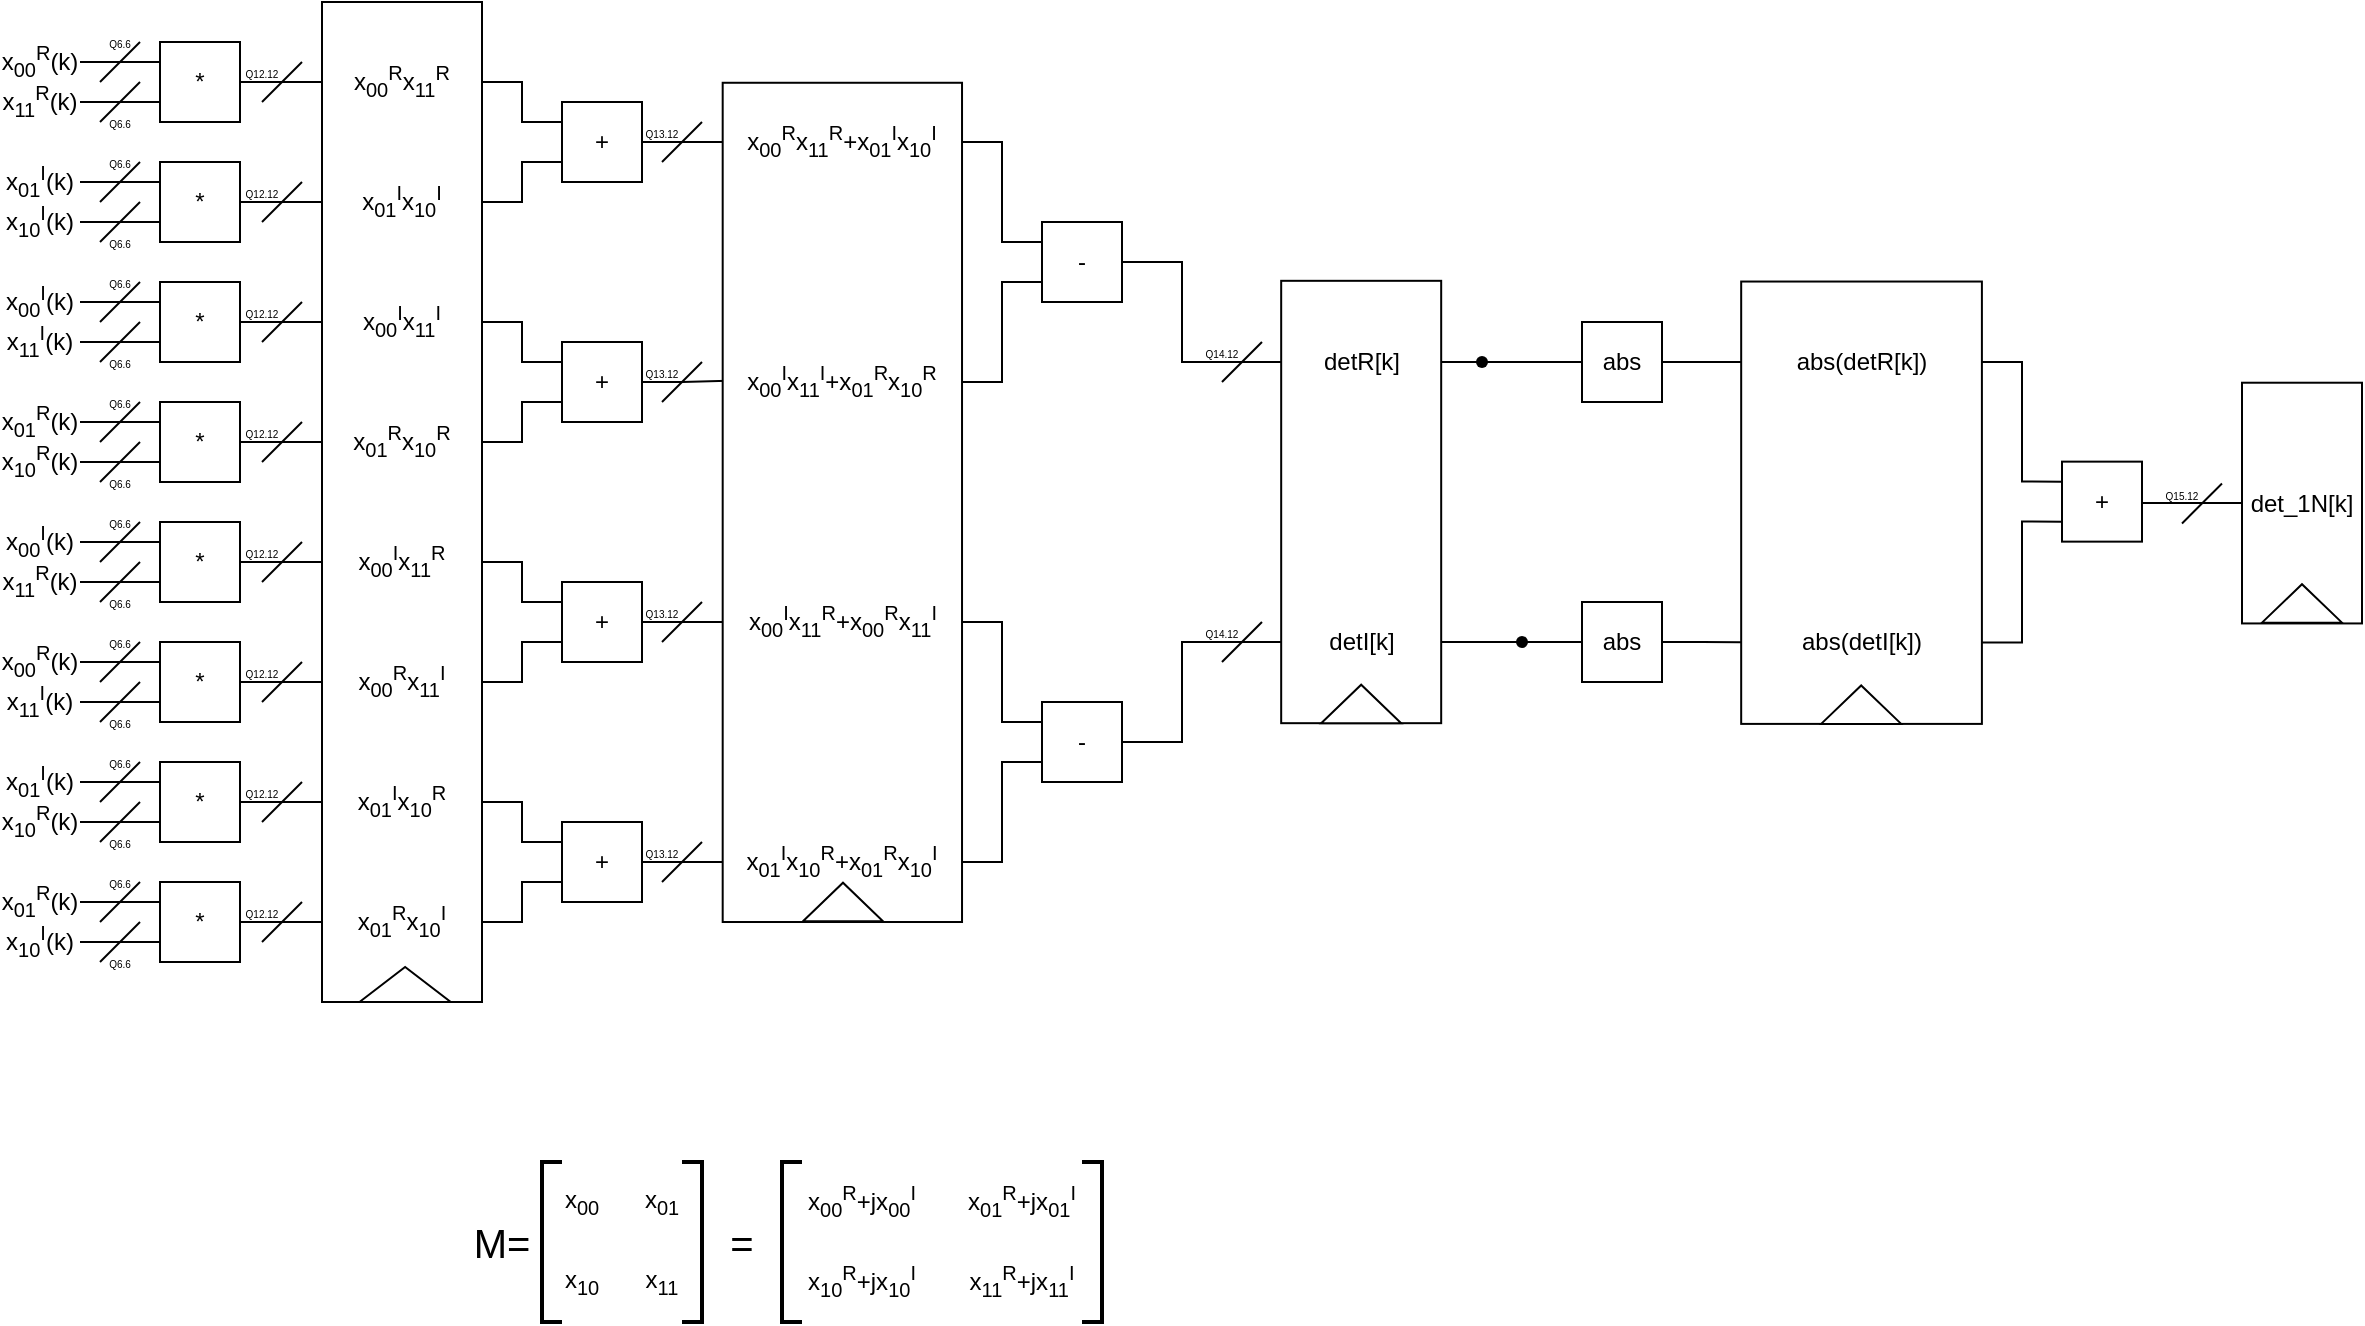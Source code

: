 <mxfile version="24.7.17">
  <diagram name="Page-1" id="VPvtaMNpJZhvRJrZJaOK">
    <mxGraphModel dx="833" dy="469" grid="1" gridSize="10" guides="1" tooltips="1" connect="1" arrows="1" fold="1" page="1" pageScale="1" pageWidth="850" pageHeight="1100" math="0" shadow="0">
      <root>
        <mxCell id="0" />
        <mxCell id="1" parent="0" />
        <mxCell id="rDomsemBt22BLF_l0Lk8-1" value="" style="rounded=0;whiteSpace=wrap;html=1;rotation=90;" vertex="1" parent="1">
          <mxGeometry x="110" y="270" width="500" height="80" as="geometry" />
        </mxCell>
        <mxCell id="rDomsemBt22BLF_l0Lk8-19" style="edgeStyle=orthogonalEdgeStyle;rounded=0;orthogonalLoop=1;jettySize=auto;html=1;endArrow=none;endFill=0;" edge="1" parent="1" source="rDomsemBt22BLF_l0Lk8-2">
          <mxGeometry relative="1" as="geometry">
            <mxPoint x="320" y="100" as="targetPoint" />
          </mxGeometry>
        </mxCell>
        <mxCell id="rDomsemBt22BLF_l0Lk8-2" value="*" style="rounded=0;whiteSpace=wrap;html=1;" vertex="1" parent="1">
          <mxGeometry x="239" y="80" width="40" height="40" as="geometry" />
        </mxCell>
        <mxCell id="rDomsemBt22BLF_l0Lk8-17" style="edgeStyle=orthogonalEdgeStyle;rounded=0;orthogonalLoop=1;jettySize=auto;html=1;endArrow=none;endFill=0;" edge="1" parent="1" source="rDomsemBt22BLF_l0Lk8-3">
          <mxGeometry relative="1" as="geometry">
            <mxPoint x="320" y="160" as="targetPoint" />
          </mxGeometry>
        </mxCell>
        <mxCell id="rDomsemBt22BLF_l0Lk8-3" value="*" style="rounded=0;whiteSpace=wrap;html=1;" vertex="1" parent="1">
          <mxGeometry x="239" y="140" width="40" height="40" as="geometry" />
        </mxCell>
        <mxCell id="rDomsemBt22BLF_l0Lk8-4" value="*" style="rounded=0;whiteSpace=wrap;html=1;" vertex="1" parent="1">
          <mxGeometry x="239" y="200" width="40" height="40" as="geometry" />
        </mxCell>
        <mxCell id="rDomsemBt22BLF_l0Lk8-15" style="edgeStyle=orthogonalEdgeStyle;rounded=0;orthogonalLoop=1;jettySize=auto;html=1;endArrow=none;endFill=0;" edge="1" parent="1" source="rDomsemBt22BLF_l0Lk8-5">
          <mxGeometry relative="1" as="geometry">
            <mxPoint x="320" y="280" as="targetPoint" />
          </mxGeometry>
        </mxCell>
        <mxCell id="rDomsemBt22BLF_l0Lk8-5" value="*" style="rounded=0;whiteSpace=wrap;html=1;" vertex="1" parent="1">
          <mxGeometry x="239" y="260" width="40" height="40" as="geometry" />
        </mxCell>
        <mxCell id="rDomsemBt22BLF_l0Lk8-14" style="edgeStyle=orthogonalEdgeStyle;rounded=0;orthogonalLoop=1;jettySize=auto;html=1;endArrow=none;endFill=0;" edge="1" parent="1" source="rDomsemBt22BLF_l0Lk8-6">
          <mxGeometry relative="1" as="geometry">
            <mxPoint x="320" y="340" as="targetPoint" />
          </mxGeometry>
        </mxCell>
        <mxCell id="rDomsemBt22BLF_l0Lk8-6" value="*" style="rounded=0;whiteSpace=wrap;html=1;" vertex="1" parent="1">
          <mxGeometry x="239" y="320" width="40" height="40" as="geometry" />
        </mxCell>
        <mxCell id="rDomsemBt22BLF_l0Lk8-13" style="edgeStyle=orthogonalEdgeStyle;rounded=0;orthogonalLoop=1;jettySize=auto;html=1;endArrow=none;endFill=0;" edge="1" parent="1" source="rDomsemBt22BLF_l0Lk8-7">
          <mxGeometry relative="1" as="geometry">
            <mxPoint x="320" y="400" as="targetPoint" />
          </mxGeometry>
        </mxCell>
        <mxCell id="rDomsemBt22BLF_l0Lk8-7" value="*" style="rounded=0;whiteSpace=wrap;html=1;" vertex="1" parent="1">
          <mxGeometry x="239" y="380" width="40" height="40" as="geometry" />
        </mxCell>
        <mxCell id="rDomsemBt22BLF_l0Lk8-12" style="edgeStyle=orthogonalEdgeStyle;rounded=0;orthogonalLoop=1;jettySize=auto;html=1;endArrow=none;endFill=0;" edge="1" parent="1" source="rDomsemBt22BLF_l0Lk8-8">
          <mxGeometry relative="1" as="geometry">
            <mxPoint x="320" y="460" as="targetPoint" />
          </mxGeometry>
        </mxCell>
        <mxCell id="rDomsemBt22BLF_l0Lk8-8" value="*" style="rounded=0;whiteSpace=wrap;html=1;" vertex="1" parent="1">
          <mxGeometry x="239" y="440" width="40" height="40" as="geometry" />
        </mxCell>
        <mxCell id="rDomsemBt22BLF_l0Lk8-11" style="edgeStyle=orthogonalEdgeStyle;rounded=0;orthogonalLoop=1;jettySize=auto;html=1;endArrow=none;endFill=0;" edge="1" parent="1" source="rDomsemBt22BLF_l0Lk8-9">
          <mxGeometry relative="1" as="geometry">
            <mxPoint x="320" y="520" as="targetPoint" />
          </mxGeometry>
        </mxCell>
        <mxCell id="rDomsemBt22BLF_l0Lk8-9" value="*" style="rounded=0;whiteSpace=wrap;html=1;" vertex="1" parent="1">
          <mxGeometry x="239" y="500" width="40" height="40" as="geometry" />
        </mxCell>
        <mxCell id="rDomsemBt22BLF_l0Lk8-10" value="" style="triangle;whiteSpace=wrap;html=1;rotation=-90;" vertex="1" parent="1">
          <mxGeometry x="352.81" y="528.45" width="17.5" height="45.62" as="geometry" />
        </mxCell>
        <mxCell id="rDomsemBt22BLF_l0Lk8-16" style="edgeStyle=orthogonalEdgeStyle;rounded=0;orthogonalLoop=1;jettySize=auto;html=1;endArrow=none;endFill=0;" edge="1" parent="1" source="rDomsemBt22BLF_l0Lk8-4">
          <mxGeometry relative="1" as="geometry">
            <mxPoint x="320" y="220" as="targetPoint" />
          </mxGeometry>
        </mxCell>
        <mxCell id="rDomsemBt22BLF_l0Lk8-41" style="edgeStyle=orthogonalEdgeStyle;rounded=0;orthogonalLoop=1;jettySize=auto;html=1;entryX=0;entryY=0.25;entryDx=0;entryDy=0;endArrow=none;endFill=0;" edge="1" parent="1" source="rDomsemBt22BLF_l0Lk8-37" target="rDomsemBt22BLF_l0Lk8-2">
          <mxGeometry relative="1" as="geometry" />
        </mxCell>
        <mxCell id="rDomsemBt22BLF_l0Lk8-37" value="x&lt;sub&gt;00&lt;/sub&gt;&lt;sup&gt;R&lt;/sup&gt;(k)" style="text;html=1;align=center;verticalAlign=middle;whiteSpace=wrap;rounded=0;" vertex="1" parent="1">
          <mxGeometry x="159" y="80" width="40" height="20" as="geometry" />
        </mxCell>
        <mxCell id="rDomsemBt22BLF_l0Lk8-43" style="edgeStyle=orthogonalEdgeStyle;rounded=0;orthogonalLoop=1;jettySize=auto;html=1;entryX=0;entryY=0.25;entryDx=0;entryDy=0;endArrow=none;endFill=0;" edge="1" parent="1" source="rDomsemBt22BLF_l0Lk8-38" target="rDomsemBt22BLF_l0Lk8-3">
          <mxGeometry relative="1" as="geometry" />
        </mxCell>
        <mxCell id="rDomsemBt22BLF_l0Lk8-38" value="x&lt;sub&gt;01&lt;/sub&gt;&lt;sup&gt;I&lt;/sup&gt;(k)" style="text;html=1;align=center;verticalAlign=middle;whiteSpace=wrap;rounded=0;" vertex="1" parent="1">
          <mxGeometry x="159" y="140" width="40" height="20" as="geometry" />
        </mxCell>
        <mxCell id="rDomsemBt22BLF_l0Lk8-42" style="edgeStyle=orthogonalEdgeStyle;rounded=0;orthogonalLoop=1;jettySize=auto;html=1;entryX=0;entryY=0.75;entryDx=0;entryDy=0;endArrow=none;endFill=0;" edge="1" parent="1" source="rDomsemBt22BLF_l0Lk8-39" target="rDomsemBt22BLF_l0Lk8-2">
          <mxGeometry relative="1" as="geometry" />
        </mxCell>
        <mxCell id="rDomsemBt22BLF_l0Lk8-39" value="x&lt;sub&gt;11&lt;/sub&gt;&lt;sup&gt;R&lt;/sup&gt;(k)" style="text;html=1;align=center;verticalAlign=middle;whiteSpace=wrap;rounded=0;" vertex="1" parent="1">
          <mxGeometry x="159" y="100" width="40" height="20" as="geometry" />
        </mxCell>
        <mxCell id="rDomsemBt22BLF_l0Lk8-44" style="edgeStyle=orthogonalEdgeStyle;rounded=0;orthogonalLoop=1;jettySize=auto;html=1;entryX=0;entryY=0.75;entryDx=0;entryDy=0;endArrow=none;endFill=0;" edge="1" parent="1" source="rDomsemBt22BLF_l0Lk8-40" target="rDomsemBt22BLF_l0Lk8-3">
          <mxGeometry relative="1" as="geometry" />
        </mxCell>
        <mxCell id="rDomsemBt22BLF_l0Lk8-40" value="x&lt;sub&gt;10&lt;/sub&gt;&lt;sup&gt;I&lt;/sup&gt;(k)" style="text;html=1;align=center;verticalAlign=middle;whiteSpace=wrap;rounded=0;" vertex="1" parent="1">
          <mxGeometry x="159" y="160" width="40" height="20" as="geometry" />
        </mxCell>
        <mxCell id="rDomsemBt22BLF_l0Lk8-57" style="edgeStyle=orthogonalEdgeStyle;rounded=0;orthogonalLoop=1;jettySize=auto;html=1;entryX=0;entryY=0.25;entryDx=0;entryDy=0;endArrow=none;endFill=0;" edge="1" parent="1" source="rDomsemBt22BLF_l0Lk8-45" target="rDomsemBt22BLF_l0Lk8-4">
          <mxGeometry relative="1" as="geometry" />
        </mxCell>
        <mxCell id="rDomsemBt22BLF_l0Lk8-45" value="x&lt;sub&gt;00&lt;/sub&gt;&lt;sup&gt;I&lt;/sup&gt;(k)" style="text;html=1;align=center;verticalAlign=middle;whiteSpace=wrap;rounded=0;" vertex="1" parent="1">
          <mxGeometry x="159" y="200" width="40" height="20" as="geometry" />
        </mxCell>
        <mxCell id="rDomsemBt22BLF_l0Lk8-58" style="edgeStyle=orthogonalEdgeStyle;rounded=0;orthogonalLoop=1;jettySize=auto;html=1;entryX=0;entryY=0.75;entryDx=0;entryDy=0;endArrow=none;endFill=0;" edge="1" parent="1" source="rDomsemBt22BLF_l0Lk8-46" target="rDomsemBt22BLF_l0Lk8-4">
          <mxGeometry relative="1" as="geometry" />
        </mxCell>
        <mxCell id="rDomsemBt22BLF_l0Lk8-46" value="x&lt;sub&gt;11&lt;/sub&gt;&lt;sup&gt;I&lt;/sup&gt;(k)" style="text;html=1;align=center;verticalAlign=middle;whiteSpace=wrap;rounded=0;" vertex="1" parent="1">
          <mxGeometry x="159" y="220" width="40" height="20" as="geometry" />
        </mxCell>
        <mxCell id="rDomsemBt22BLF_l0Lk8-59" style="edgeStyle=orthogonalEdgeStyle;rounded=0;orthogonalLoop=1;jettySize=auto;html=1;entryX=0;entryY=0.25;entryDx=0;entryDy=0;endArrow=none;endFill=0;" edge="1" parent="1" source="rDomsemBt22BLF_l0Lk8-47" target="rDomsemBt22BLF_l0Lk8-5">
          <mxGeometry relative="1" as="geometry" />
        </mxCell>
        <mxCell id="rDomsemBt22BLF_l0Lk8-47" value="x&lt;sub&gt;01&lt;/sub&gt;&lt;sup&gt;R&lt;/sup&gt;(k)" style="text;html=1;align=center;verticalAlign=middle;whiteSpace=wrap;rounded=0;" vertex="1" parent="1">
          <mxGeometry x="159" y="260" width="40" height="20" as="geometry" />
        </mxCell>
        <mxCell id="rDomsemBt22BLF_l0Lk8-60" style="edgeStyle=orthogonalEdgeStyle;rounded=0;orthogonalLoop=1;jettySize=auto;html=1;entryX=0;entryY=0.75;entryDx=0;entryDy=0;endArrow=none;endFill=0;" edge="1" parent="1" source="rDomsemBt22BLF_l0Lk8-48" target="rDomsemBt22BLF_l0Lk8-5">
          <mxGeometry relative="1" as="geometry" />
        </mxCell>
        <mxCell id="rDomsemBt22BLF_l0Lk8-48" value="x&lt;sub&gt;10&lt;/sub&gt;&lt;sup&gt;R&lt;/sup&gt;(k)" style="text;html=1;align=center;verticalAlign=middle;whiteSpace=wrap;rounded=0;" vertex="1" parent="1">
          <mxGeometry x="159" y="280" width="40" height="20" as="geometry" />
        </mxCell>
        <mxCell id="rDomsemBt22BLF_l0Lk8-61" style="edgeStyle=orthogonalEdgeStyle;rounded=0;orthogonalLoop=1;jettySize=auto;html=1;entryX=0;entryY=0.25;entryDx=0;entryDy=0;endArrow=none;endFill=0;" edge="1" parent="1" source="rDomsemBt22BLF_l0Lk8-49" target="rDomsemBt22BLF_l0Lk8-6">
          <mxGeometry relative="1" as="geometry" />
        </mxCell>
        <mxCell id="rDomsemBt22BLF_l0Lk8-49" value="x&lt;sub&gt;00&lt;/sub&gt;&lt;sup&gt;I&lt;/sup&gt;(k)" style="text;html=1;align=center;verticalAlign=middle;whiteSpace=wrap;rounded=0;" vertex="1" parent="1">
          <mxGeometry x="159" y="320" width="40" height="20" as="geometry" />
        </mxCell>
        <mxCell id="rDomsemBt22BLF_l0Lk8-63" style="edgeStyle=orthogonalEdgeStyle;rounded=0;orthogonalLoop=1;jettySize=auto;html=1;entryX=0;entryY=0.25;entryDx=0;entryDy=0;endArrow=none;endFill=0;" edge="1" parent="1" source="rDomsemBt22BLF_l0Lk8-50" target="rDomsemBt22BLF_l0Lk8-7">
          <mxGeometry relative="1" as="geometry" />
        </mxCell>
        <mxCell id="rDomsemBt22BLF_l0Lk8-50" value="x&lt;sub&gt;00&lt;/sub&gt;&lt;sup&gt;R&lt;/sup&gt;(k)" style="text;html=1;align=center;verticalAlign=middle;whiteSpace=wrap;rounded=0;" vertex="1" parent="1">
          <mxGeometry x="159" y="380" width="40" height="20" as="geometry" />
        </mxCell>
        <mxCell id="rDomsemBt22BLF_l0Lk8-62" style="edgeStyle=orthogonalEdgeStyle;rounded=0;orthogonalLoop=1;jettySize=auto;html=1;entryX=0;entryY=0.75;entryDx=0;entryDy=0;endArrow=none;endFill=0;" edge="1" parent="1" source="rDomsemBt22BLF_l0Lk8-51" target="rDomsemBt22BLF_l0Lk8-6">
          <mxGeometry relative="1" as="geometry" />
        </mxCell>
        <mxCell id="rDomsemBt22BLF_l0Lk8-51" value="x&lt;sub&gt;11&lt;/sub&gt;&lt;sup&gt;R&lt;/sup&gt;(k)" style="text;html=1;align=center;verticalAlign=middle;whiteSpace=wrap;rounded=0;" vertex="1" parent="1">
          <mxGeometry x="159" y="340" width="40" height="20" as="geometry" />
        </mxCell>
        <mxCell id="rDomsemBt22BLF_l0Lk8-64" style="edgeStyle=orthogonalEdgeStyle;rounded=0;orthogonalLoop=1;jettySize=auto;html=1;entryX=0;entryY=0.75;entryDx=0;entryDy=0;endArrow=none;endFill=0;" edge="1" parent="1" source="rDomsemBt22BLF_l0Lk8-52" target="rDomsemBt22BLF_l0Lk8-7">
          <mxGeometry relative="1" as="geometry" />
        </mxCell>
        <mxCell id="rDomsemBt22BLF_l0Lk8-52" value="x&lt;sub&gt;11&lt;/sub&gt;&lt;sup&gt;I&lt;/sup&gt;(k)" style="text;html=1;align=center;verticalAlign=middle;whiteSpace=wrap;rounded=0;" vertex="1" parent="1">
          <mxGeometry x="159" y="400" width="40" height="20" as="geometry" />
        </mxCell>
        <mxCell id="rDomsemBt22BLF_l0Lk8-66" style="edgeStyle=orthogonalEdgeStyle;rounded=0;orthogonalLoop=1;jettySize=auto;html=1;entryX=0;entryY=0.25;entryDx=0;entryDy=0;endArrow=none;endFill=0;" edge="1" parent="1" source="rDomsemBt22BLF_l0Lk8-53" target="rDomsemBt22BLF_l0Lk8-8">
          <mxGeometry relative="1" as="geometry" />
        </mxCell>
        <mxCell id="rDomsemBt22BLF_l0Lk8-53" value="x&lt;sub&gt;01&lt;/sub&gt;&lt;sup&gt;I&lt;/sup&gt;(k)" style="text;html=1;align=center;verticalAlign=middle;whiteSpace=wrap;rounded=0;" vertex="1" parent="1">
          <mxGeometry x="159" y="440" width="40" height="20" as="geometry" />
        </mxCell>
        <mxCell id="rDomsemBt22BLF_l0Lk8-67" style="edgeStyle=orthogonalEdgeStyle;rounded=0;orthogonalLoop=1;jettySize=auto;html=1;entryX=0;entryY=0.75;entryDx=0;entryDy=0;endArrow=none;endFill=0;" edge="1" parent="1" source="rDomsemBt22BLF_l0Lk8-54" target="rDomsemBt22BLF_l0Lk8-8">
          <mxGeometry relative="1" as="geometry" />
        </mxCell>
        <mxCell id="rDomsemBt22BLF_l0Lk8-54" value="x&lt;sub&gt;10&lt;/sub&gt;&lt;sup&gt;R&lt;/sup&gt;(k)" style="text;html=1;align=center;verticalAlign=middle;whiteSpace=wrap;rounded=0;" vertex="1" parent="1">
          <mxGeometry x="159" y="460" width="40" height="20" as="geometry" />
        </mxCell>
        <mxCell id="rDomsemBt22BLF_l0Lk8-68" style="edgeStyle=orthogonalEdgeStyle;rounded=0;orthogonalLoop=1;jettySize=auto;html=1;entryX=0;entryY=0.25;entryDx=0;entryDy=0;endArrow=none;endFill=0;" edge="1" parent="1" source="rDomsemBt22BLF_l0Lk8-55" target="rDomsemBt22BLF_l0Lk8-9">
          <mxGeometry relative="1" as="geometry" />
        </mxCell>
        <mxCell id="rDomsemBt22BLF_l0Lk8-55" value="x&lt;sub&gt;01&lt;/sub&gt;&lt;sup&gt;R&lt;/sup&gt;(k)" style="text;html=1;align=center;verticalAlign=middle;whiteSpace=wrap;rounded=0;" vertex="1" parent="1">
          <mxGeometry x="159" y="500" width="40" height="20" as="geometry" />
        </mxCell>
        <mxCell id="rDomsemBt22BLF_l0Lk8-69" style="edgeStyle=orthogonalEdgeStyle;rounded=0;orthogonalLoop=1;jettySize=auto;html=1;entryX=0;entryY=0.75;entryDx=0;entryDy=0;endArrow=none;endFill=0;" edge="1" parent="1" source="rDomsemBt22BLF_l0Lk8-56" target="rDomsemBt22BLF_l0Lk8-9">
          <mxGeometry relative="1" as="geometry" />
        </mxCell>
        <mxCell id="rDomsemBt22BLF_l0Lk8-56" value="x&lt;sub&gt;10&lt;/sub&gt;&lt;sup&gt;I&lt;/sup&gt;(k)" style="text;html=1;align=center;verticalAlign=middle;whiteSpace=wrap;rounded=0;" vertex="1" parent="1">
          <mxGeometry x="159" y="520" width="40" height="20" as="geometry" />
        </mxCell>
        <mxCell id="rDomsemBt22BLF_l0Lk8-73" value="" style="endArrow=none;html=1;rounded=0;" edge="1" parent="1">
          <mxGeometry width="50" height="50" relative="1" as="geometry">
            <mxPoint x="209" y="100" as="sourcePoint" />
            <mxPoint x="229" y="80" as="targetPoint" />
          </mxGeometry>
        </mxCell>
        <mxCell id="rDomsemBt22BLF_l0Lk8-74" value="" style="endArrow=none;html=1;rounded=0;" edge="1" parent="1">
          <mxGeometry width="50" height="50" relative="1" as="geometry">
            <mxPoint x="209" y="120" as="sourcePoint" />
            <mxPoint x="229" y="100" as="targetPoint" />
          </mxGeometry>
        </mxCell>
        <mxCell id="rDomsemBt22BLF_l0Lk8-77" value="Q6.6" style="text;html=1;align=center;verticalAlign=middle;whiteSpace=wrap;rounded=0;fontSize=5;" vertex="1" parent="1">
          <mxGeometry x="209" y="70" width="20" height="20" as="geometry" />
        </mxCell>
        <mxCell id="rDomsemBt22BLF_l0Lk8-78" value="Q6.6" style="text;html=1;align=center;verticalAlign=middle;whiteSpace=wrap;rounded=0;fontSize=5;" vertex="1" parent="1">
          <mxGeometry x="209" y="110" width="20" height="20" as="geometry" />
        </mxCell>
        <mxCell id="rDomsemBt22BLF_l0Lk8-79" value="" style="endArrow=none;html=1;rounded=0;" edge="1" parent="1">
          <mxGeometry width="50" height="50" relative="1" as="geometry">
            <mxPoint x="209" y="160" as="sourcePoint" />
            <mxPoint x="229" y="140" as="targetPoint" />
          </mxGeometry>
        </mxCell>
        <mxCell id="rDomsemBt22BLF_l0Lk8-80" value="" style="endArrow=none;html=1;rounded=0;" edge="1" parent="1">
          <mxGeometry width="50" height="50" relative="1" as="geometry">
            <mxPoint x="209" y="180" as="sourcePoint" />
            <mxPoint x="229" y="160" as="targetPoint" />
          </mxGeometry>
        </mxCell>
        <mxCell id="rDomsemBt22BLF_l0Lk8-81" value="Q6.6" style="text;html=1;align=center;verticalAlign=middle;whiteSpace=wrap;rounded=0;fontSize=5;" vertex="1" parent="1">
          <mxGeometry x="209" y="130" width="20" height="20" as="geometry" />
        </mxCell>
        <mxCell id="rDomsemBt22BLF_l0Lk8-82" value="Q6.6" style="text;html=1;align=center;verticalAlign=middle;whiteSpace=wrap;rounded=0;fontSize=5;" vertex="1" parent="1">
          <mxGeometry x="209" y="170" width="20" height="20" as="geometry" />
        </mxCell>
        <mxCell id="rDomsemBt22BLF_l0Lk8-83" value="" style="endArrow=none;html=1;rounded=0;" edge="1" parent="1">
          <mxGeometry width="50" height="50" relative="1" as="geometry">
            <mxPoint x="209" y="220" as="sourcePoint" />
            <mxPoint x="229" y="200" as="targetPoint" />
          </mxGeometry>
        </mxCell>
        <mxCell id="rDomsemBt22BLF_l0Lk8-84" value="" style="endArrow=none;html=1;rounded=0;" edge="1" parent="1">
          <mxGeometry width="50" height="50" relative="1" as="geometry">
            <mxPoint x="209" y="240" as="sourcePoint" />
            <mxPoint x="229" y="220" as="targetPoint" />
          </mxGeometry>
        </mxCell>
        <mxCell id="rDomsemBt22BLF_l0Lk8-85" value="Q6.6" style="text;html=1;align=center;verticalAlign=middle;whiteSpace=wrap;rounded=0;fontSize=5;" vertex="1" parent="1">
          <mxGeometry x="209" y="190" width="20" height="20" as="geometry" />
        </mxCell>
        <mxCell id="rDomsemBt22BLF_l0Lk8-86" value="Q6.6" style="text;html=1;align=center;verticalAlign=middle;whiteSpace=wrap;rounded=0;fontSize=5;" vertex="1" parent="1">
          <mxGeometry x="209" y="230" width="20" height="20" as="geometry" />
        </mxCell>
        <mxCell id="rDomsemBt22BLF_l0Lk8-87" value="" style="endArrow=none;html=1;rounded=0;" edge="1" parent="1">
          <mxGeometry width="50" height="50" relative="1" as="geometry">
            <mxPoint x="209" y="280" as="sourcePoint" />
            <mxPoint x="229" y="260" as="targetPoint" />
          </mxGeometry>
        </mxCell>
        <mxCell id="rDomsemBt22BLF_l0Lk8-88" value="" style="endArrow=none;html=1;rounded=0;" edge="1" parent="1">
          <mxGeometry width="50" height="50" relative="1" as="geometry">
            <mxPoint x="209" y="300" as="sourcePoint" />
            <mxPoint x="229" y="280" as="targetPoint" />
          </mxGeometry>
        </mxCell>
        <mxCell id="rDomsemBt22BLF_l0Lk8-89" value="Q6.6" style="text;html=1;align=center;verticalAlign=middle;whiteSpace=wrap;rounded=0;fontSize=5;" vertex="1" parent="1">
          <mxGeometry x="209" y="250" width="20" height="20" as="geometry" />
        </mxCell>
        <mxCell id="rDomsemBt22BLF_l0Lk8-90" value="Q6.6" style="text;html=1;align=center;verticalAlign=middle;whiteSpace=wrap;rounded=0;fontSize=5;" vertex="1" parent="1">
          <mxGeometry x="209" y="290" width="20" height="20" as="geometry" />
        </mxCell>
        <mxCell id="rDomsemBt22BLF_l0Lk8-91" value="" style="endArrow=none;html=1;rounded=0;" edge="1" parent="1">
          <mxGeometry width="50" height="50" relative="1" as="geometry">
            <mxPoint x="209" y="340" as="sourcePoint" />
            <mxPoint x="229" y="320" as="targetPoint" />
          </mxGeometry>
        </mxCell>
        <mxCell id="rDomsemBt22BLF_l0Lk8-92" value="" style="endArrow=none;html=1;rounded=0;" edge="1" parent="1">
          <mxGeometry width="50" height="50" relative="1" as="geometry">
            <mxPoint x="209" y="360" as="sourcePoint" />
            <mxPoint x="229" y="340" as="targetPoint" />
          </mxGeometry>
        </mxCell>
        <mxCell id="rDomsemBt22BLF_l0Lk8-93" value="Q6.6" style="text;html=1;align=center;verticalAlign=middle;whiteSpace=wrap;rounded=0;fontSize=5;" vertex="1" parent="1">
          <mxGeometry x="209" y="310" width="20" height="20" as="geometry" />
        </mxCell>
        <mxCell id="rDomsemBt22BLF_l0Lk8-94" value="Q6.6" style="text;html=1;align=center;verticalAlign=middle;whiteSpace=wrap;rounded=0;fontSize=5;" vertex="1" parent="1">
          <mxGeometry x="209" y="350" width="20" height="20" as="geometry" />
        </mxCell>
        <mxCell id="rDomsemBt22BLF_l0Lk8-95" value="" style="endArrow=none;html=1;rounded=0;" edge="1" parent="1">
          <mxGeometry width="50" height="50" relative="1" as="geometry">
            <mxPoint x="209" y="400" as="sourcePoint" />
            <mxPoint x="229" y="380" as="targetPoint" />
          </mxGeometry>
        </mxCell>
        <mxCell id="rDomsemBt22BLF_l0Lk8-96" value="" style="endArrow=none;html=1;rounded=0;" edge="1" parent="1">
          <mxGeometry width="50" height="50" relative="1" as="geometry">
            <mxPoint x="209" y="420" as="sourcePoint" />
            <mxPoint x="229" y="400" as="targetPoint" />
          </mxGeometry>
        </mxCell>
        <mxCell id="rDomsemBt22BLF_l0Lk8-97" value="Q6.6" style="text;html=1;align=center;verticalAlign=middle;whiteSpace=wrap;rounded=0;fontSize=5;" vertex="1" parent="1">
          <mxGeometry x="209" y="370" width="20" height="20" as="geometry" />
        </mxCell>
        <mxCell id="rDomsemBt22BLF_l0Lk8-98" value="Q6.6" style="text;html=1;align=center;verticalAlign=middle;whiteSpace=wrap;rounded=0;fontSize=5;" vertex="1" parent="1">
          <mxGeometry x="209" y="410" width="20" height="20" as="geometry" />
        </mxCell>
        <mxCell id="rDomsemBt22BLF_l0Lk8-99" value="" style="endArrow=none;html=1;rounded=0;" edge="1" parent="1">
          <mxGeometry width="50" height="50" relative="1" as="geometry">
            <mxPoint x="209" y="460" as="sourcePoint" />
            <mxPoint x="229" y="440" as="targetPoint" />
          </mxGeometry>
        </mxCell>
        <mxCell id="rDomsemBt22BLF_l0Lk8-100" value="" style="endArrow=none;html=1;rounded=0;" edge="1" parent="1">
          <mxGeometry width="50" height="50" relative="1" as="geometry">
            <mxPoint x="209" y="480" as="sourcePoint" />
            <mxPoint x="229" y="460" as="targetPoint" />
          </mxGeometry>
        </mxCell>
        <mxCell id="rDomsemBt22BLF_l0Lk8-101" value="Q6.6" style="text;html=1;align=center;verticalAlign=middle;whiteSpace=wrap;rounded=0;fontSize=5;" vertex="1" parent="1">
          <mxGeometry x="209" y="430" width="20" height="20" as="geometry" />
        </mxCell>
        <mxCell id="rDomsemBt22BLF_l0Lk8-102" value="Q6.6" style="text;html=1;align=center;verticalAlign=middle;whiteSpace=wrap;rounded=0;fontSize=5;" vertex="1" parent="1">
          <mxGeometry x="209" y="470" width="20" height="20" as="geometry" />
        </mxCell>
        <mxCell id="rDomsemBt22BLF_l0Lk8-103" value="" style="endArrow=none;html=1;rounded=0;" edge="1" parent="1">
          <mxGeometry width="50" height="50" relative="1" as="geometry">
            <mxPoint x="209" y="520" as="sourcePoint" />
            <mxPoint x="229" y="500" as="targetPoint" />
          </mxGeometry>
        </mxCell>
        <mxCell id="rDomsemBt22BLF_l0Lk8-104" value="" style="endArrow=none;html=1;rounded=0;" edge="1" parent="1">
          <mxGeometry width="50" height="50" relative="1" as="geometry">
            <mxPoint x="209" y="540" as="sourcePoint" />
            <mxPoint x="229" y="520" as="targetPoint" />
          </mxGeometry>
        </mxCell>
        <mxCell id="rDomsemBt22BLF_l0Lk8-105" value="Q6.6" style="text;html=1;align=center;verticalAlign=middle;whiteSpace=wrap;rounded=0;fontSize=5;" vertex="1" parent="1">
          <mxGeometry x="209" y="490" width="20" height="20" as="geometry" />
        </mxCell>
        <mxCell id="rDomsemBt22BLF_l0Lk8-106" value="Q6.6" style="text;html=1;align=center;verticalAlign=middle;whiteSpace=wrap;rounded=0;fontSize=5;" vertex="1" parent="1">
          <mxGeometry x="209" y="530" width="20" height="20" as="geometry" />
        </mxCell>
        <mxCell id="rDomsemBt22BLF_l0Lk8-107" value="" style="endArrow=none;html=1;rounded=0;" edge="1" parent="1">
          <mxGeometry width="50" height="50" relative="1" as="geometry">
            <mxPoint x="290" y="110" as="sourcePoint" />
            <mxPoint x="310" y="90" as="targetPoint" />
          </mxGeometry>
        </mxCell>
        <mxCell id="rDomsemBt22BLF_l0Lk8-108" value="Q12.12" style="text;html=1;align=center;verticalAlign=middle;whiteSpace=wrap;rounded=0;fontSize=5;" vertex="1" parent="1">
          <mxGeometry x="280" y="90" width="20" height="10" as="geometry" />
        </mxCell>
        <mxCell id="rDomsemBt22BLF_l0Lk8-110" value="" style="endArrow=none;html=1;rounded=0;" edge="1" parent="1">
          <mxGeometry width="50" height="50" relative="1" as="geometry">
            <mxPoint x="290" y="170" as="sourcePoint" />
            <mxPoint x="310" y="150" as="targetPoint" />
          </mxGeometry>
        </mxCell>
        <mxCell id="rDomsemBt22BLF_l0Lk8-111" value="Q12.12" style="text;html=1;align=center;verticalAlign=middle;whiteSpace=wrap;rounded=0;fontSize=5;" vertex="1" parent="1">
          <mxGeometry x="280" y="150" width="20" height="10" as="geometry" />
        </mxCell>
        <mxCell id="rDomsemBt22BLF_l0Lk8-112" value="" style="endArrow=none;html=1;rounded=0;" edge="1" parent="1">
          <mxGeometry width="50" height="50" relative="1" as="geometry">
            <mxPoint x="290" y="230" as="sourcePoint" />
            <mxPoint x="310" y="210" as="targetPoint" />
          </mxGeometry>
        </mxCell>
        <mxCell id="rDomsemBt22BLF_l0Lk8-113" value="Q12.12" style="text;html=1;align=center;verticalAlign=middle;whiteSpace=wrap;rounded=0;fontSize=5;" vertex="1" parent="1">
          <mxGeometry x="280" y="210" width="20" height="10" as="geometry" />
        </mxCell>
        <mxCell id="rDomsemBt22BLF_l0Lk8-114" value="" style="endArrow=none;html=1;rounded=0;" edge="1" parent="1">
          <mxGeometry width="50" height="50" relative="1" as="geometry">
            <mxPoint x="290" y="290" as="sourcePoint" />
            <mxPoint x="310" y="270" as="targetPoint" />
          </mxGeometry>
        </mxCell>
        <mxCell id="rDomsemBt22BLF_l0Lk8-115" value="Q12.12" style="text;html=1;align=center;verticalAlign=middle;whiteSpace=wrap;rounded=0;fontSize=5;" vertex="1" parent="1">
          <mxGeometry x="280" y="270" width="20" height="10" as="geometry" />
        </mxCell>
        <mxCell id="rDomsemBt22BLF_l0Lk8-116" value="" style="endArrow=none;html=1;rounded=0;" edge="1" parent="1">
          <mxGeometry width="50" height="50" relative="1" as="geometry">
            <mxPoint x="290" y="350" as="sourcePoint" />
            <mxPoint x="310" y="330" as="targetPoint" />
          </mxGeometry>
        </mxCell>
        <mxCell id="rDomsemBt22BLF_l0Lk8-117" value="Q12.12" style="text;html=1;align=center;verticalAlign=middle;whiteSpace=wrap;rounded=0;fontSize=5;" vertex="1" parent="1">
          <mxGeometry x="280" y="330" width="20" height="10" as="geometry" />
        </mxCell>
        <mxCell id="rDomsemBt22BLF_l0Lk8-118" value="" style="endArrow=none;html=1;rounded=0;" edge="1" parent="1">
          <mxGeometry width="50" height="50" relative="1" as="geometry">
            <mxPoint x="290" y="410" as="sourcePoint" />
            <mxPoint x="310" y="390" as="targetPoint" />
          </mxGeometry>
        </mxCell>
        <mxCell id="rDomsemBt22BLF_l0Lk8-119" value="Q12.12" style="text;html=1;align=center;verticalAlign=middle;whiteSpace=wrap;rounded=0;fontSize=5;" vertex="1" parent="1">
          <mxGeometry x="280" y="390" width="20" height="10" as="geometry" />
        </mxCell>
        <mxCell id="rDomsemBt22BLF_l0Lk8-120" value="" style="endArrow=none;html=1;rounded=0;" edge="1" parent="1">
          <mxGeometry width="50" height="50" relative="1" as="geometry">
            <mxPoint x="290" y="470" as="sourcePoint" />
            <mxPoint x="310" y="450" as="targetPoint" />
          </mxGeometry>
        </mxCell>
        <mxCell id="rDomsemBt22BLF_l0Lk8-121" value="Q12.12" style="text;html=1;align=center;verticalAlign=middle;whiteSpace=wrap;rounded=0;fontSize=5;" vertex="1" parent="1">
          <mxGeometry x="280" y="450" width="20" height="10" as="geometry" />
        </mxCell>
        <mxCell id="rDomsemBt22BLF_l0Lk8-122" value="" style="endArrow=none;html=1;rounded=0;" edge="1" parent="1">
          <mxGeometry width="50" height="50" relative="1" as="geometry">
            <mxPoint x="290" y="530" as="sourcePoint" />
            <mxPoint x="310" y="510" as="targetPoint" />
          </mxGeometry>
        </mxCell>
        <mxCell id="rDomsemBt22BLF_l0Lk8-123" value="Q12.12" style="text;html=1;align=center;verticalAlign=middle;whiteSpace=wrap;rounded=0;fontSize=5;" vertex="1" parent="1">
          <mxGeometry x="280" y="510" width="20" height="10" as="geometry" />
        </mxCell>
        <mxCell id="rDomsemBt22BLF_l0Lk8-146" style="edgeStyle=orthogonalEdgeStyle;rounded=0;orthogonalLoop=1;jettySize=auto;html=1;entryX=0;entryY=0.25;entryDx=0;entryDy=0;endArrow=none;endFill=0;" edge="1" parent="1" source="rDomsemBt22BLF_l0Lk8-125" target="rDomsemBt22BLF_l0Lk8-135">
          <mxGeometry relative="1" as="geometry" />
        </mxCell>
        <mxCell id="rDomsemBt22BLF_l0Lk8-125" value="x&lt;sub&gt;00&lt;/sub&gt;&lt;sup&gt;R&lt;/sup&gt;x&lt;sub&gt;11&lt;/sub&gt;&lt;sup&gt;R&lt;/sup&gt;" style="text;html=1;align=center;verticalAlign=middle;whiteSpace=wrap;rounded=0;" vertex="1" parent="1">
          <mxGeometry x="320" y="90" width="80" height="20" as="geometry" />
        </mxCell>
        <mxCell id="rDomsemBt22BLF_l0Lk8-147" style="edgeStyle=orthogonalEdgeStyle;rounded=0;orthogonalLoop=1;jettySize=auto;html=1;entryX=0;entryY=0.75;entryDx=0;entryDy=0;endArrow=none;endFill=0;" edge="1" parent="1" source="rDomsemBt22BLF_l0Lk8-127" target="rDomsemBt22BLF_l0Lk8-135">
          <mxGeometry relative="1" as="geometry" />
        </mxCell>
        <mxCell id="rDomsemBt22BLF_l0Lk8-127" value="x&lt;sub&gt;01&lt;/sub&gt;&lt;sup&gt;I&lt;/sup&gt;x&lt;sub&gt;10&lt;/sub&gt;&lt;sup&gt;I&lt;/sup&gt;" style="text;html=1;align=center;verticalAlign=middle;whiteSpace=wrap;rounded=0;" vertex="1" parent="1">
          <mxGeometry x="320" y="150" width="80" height="20" as="geometry" />
        </mxCell>
        <mxCell id="rDomsemBt22BLF_l0Lk8-148" style="edgeStyle=orthogonalEdgeStyle;rounded=0;orthogonalLoop=1;jettySize=auto;html=1;entryX=0;entryY=0.25;entryDx=0;entryDy=0;endArrow=none;endFill=0;" edge="1" parent="1" source="rDomsemBt22BLF_l0Lk8-128" target="rDomsemBt22BLF_l0Lk8-136">
          <mxGeometry relative="1" as="geometry" />
        </mxCell>
        <mxCell id="rDomsemBt22BLF_l0Lk8-128" value="x&lt;sub&gt;00&lt;/sub&gt;&lt;sup&gt;I&lt;/sup&gt;x&lt;sub&gt;11&lt;/sub&gt;&lt;sup&gt;I&lt;/sup&gt;" style="text;html=1;align=center;verticalAlign=middle;whiteSpace=wrap;rounded=0;" vertex="1" parent="1">
          <mxGeometry x="320" y="210" width="80" height="20" as="geometry" />
        </mxCell>
        <mxCell id="rDomsemBt22BLF_l0Lk8-149" style="edgeStyle=orthogonalEdgeStyle;rounded=0;orthogonalLoop=1;jettySize=auto;html=1;entryX=0;entryY=0.75;entryDx=0;entryDy=0;endArrow=none;endFill=0;" edge="1" parent="1" source="rDomsemBt22BLF_l0Lk8-129" target="rDomsemBt22BLF_l0Lk8-136">
          <mxGeometry relative="1" as="geometry" />
        </mxCell>
        <mxCell id="rDomsemBt22BLF_l0Lk8-129" value="x&lt;sub&gt;01&lt;/sub&gt;&lt;sup&gt;R&lt;/sup&gt;x&lt;sub&gt;10&lt;/sub&gt;&lt;sup&gt;R&lt;/sup&gt;" style="text;html=1;align=center;verticalAlign=middle;whiteSpace=wrap;rounded=0;" vertex="1" parent="1">
          <mxGeometry x="320" y="270" width="80" height="20" as="geometry" />
        </mxCell>
        <mxCell id="rDomsemBt22BLF_l0Lk8-150" style="edgeStyle=orthogonalEdgeStyle;rounded=0;orthogonalLoop=1;jettySize=auto;html=1;entryX=0;entryY=0.25;entryDx=0;entryDy=0;endArrow=none;endFill=0;" edge="1" parent="1" source="rDomsemBt22BLF_l0Lk8-130" target="rDomsemBt22BLF_l0Lk8-137">
          <mxGeometry relative="1" as="geometry" />
        </mxCell>
        <mxCell id="rDomsemBt22BLF_l0Lk8-130" value="x&lt;sub&gt;00&lt;/sub&gt;&lt;sup&gt;I&lt;/sup&gt;x&lt;sub&gt;11&lt;/sub&gt;&lt;sup&gt;R&lt;/sup&gt;" style="text;html=1;align=center;verticalAlign=middle;whiteSpace=wrap;rounded=0;" vertex="1" parent="1">
          <mxGeometry x="320" y="330" width="80" height="20" as="geometry" />
        </mxCell>
        <mxCell id="rDomsemBt22BLF_l0Lk8-151" style="edgeStyle=orthogonalEdgeStyle;rounded=0;orthogonalLoop=1;jettySize=auto;html=1;entryX=0;entryY=0.75;entryDx=0;entryDy=0;endArrow=none;endFill=0;" edge="1" parent="1" source="rDomsemBt22BLF_l0Lk8-131" target="rDomsemBt22BLF_l0Lk8-137">
          <mxGeometry relative="1" as="geometry" />
        </mxCell>
        <mxCell id="rDomsemBt22BLF_l0Lk8-131" value="x&lt;sub&gt;00&lt;/sub&gt;&lt;sup&gt;R&lt;/sup&gt;x&lt;sub&gt;11&lt;/sub&gt;&lt;sup&gt;I&lt;/sup&gt;" style="text;html=1;align=center;verticalAlign=middle;whiteSpace=wrap;rounded=0;" vertex="1" parent="1">
          <mxGeometry x="320" y="390" width="80" height="20" as="geometry" />
        </mxCell>
        <mxCell id="rDomsemBt22BLF_l0Lk8-152" style="edgeStyle=orthogonalEdgeStyle;rounded=0;orthogonalLoop=1;jettySize=auto;html=1;entryX=0;entryY=0.25;entryDx=0;entryDy=0;endArrow=none;endFill=0;" edge="1" parent="1" source="rDomsemBt22BLF_l0Lk8-132" target="rDomsemBt22BLF_l0Lk8-138">
          <mxGeometry relative="1" as="geometry" />
        </mxCell>
        <mxCell id="rDomsemBt22BLF_l0Lk8-132" value="x&lt;sub&gt;01&lt;/sub&gt;&lt;sup&gt;I&lt;/sup&gt;x&lt;sub&gt;10&lt;/sub&gt;&lt;sup&gt;R&lt;/sup&gt;" style="text;html=1;align=center;verticalAlign=middle;whiteSpace=wrap;rounded=0;" vertex="1" parent="1">
          <mxGeometry x="320" y="450" width="80" height="20" as="geometry" />
        </mxCell>
        <mxCell id="rDomsemBt22BLF_l0Lk8-153" style="edgeStyle=orthogonalEdgeStyle;rounded=0;orthogonalLoop=1;jettySize=auto;html=1;entryX=0;entryY=0.75;entryDx=0;entryDy=0;endArrow=none;endFill=0;" edge="1" parent="1" source="rDomsemBt22BLF_l0Lk8-134" target="rDomsemBt22BLF_l0Lk8-138">
          <mxGeometry relative="1" as="geometry" />
        </mxCell>
        <mxCell id="rDomsemBt22BLF_l0Lk8-134" value="x&lt;sub&gt;01&lt;/sub&gt;&lt;sup&gt;R&lt;/sup&gt;x&lt;sub&gt;10&lt;/sub&gt;&lt;sup&gt;I&lt;/sup&gt;" style="text;html=1;align=center;verticalAlign=middle;whiteSpace=wrap;rounded=0;" vertex="1" parent="1">
          <mxGeometry x="320" y="510" width="80" height="20" as="geometry" />
        </mxCell>
        <mxCell id="rDomsemBt22BLF_l0Lk8-177" style="edgeStyle=orthogonalEdgeStyle;rounded=0;orthogonalLoop=1;jettySize=auto;html=1;entryX=0;entryY=0.5;entryDx=0;entryDy=0;endArrow=none;endFill=0;" edge="1" parent="1" source="rDomsemBt22BLF_l0Lk8-135" target="rDomsemBt22BLF_l0Lk8-175">
          <mxGeometry relative="1" as="geometry" />
        </mxCell>
        <mxCell id="rDomsemBt22BLF_l0Lk8-135" value="+" style="rounded=0;whiteSpace=wrap;html=1;" vertex="1" parent="1">
          <mxGeometry x="440" y="110" width="40" height="40" as="geometry" />
        </mxCell>
        <mxCell id="rDomsemBt22BLF_l0Lk8-178" style="edgeStyle=orthogonalEdgeStyle;rounded=0;orthogonalLoop=1;jettySize=auto;html=1;exitX=1;exitY=0.5;exitDx=0;exitDy=0;endArrow=none;endFill=0;entryX=0.355;entryY=0.978;entryDx=0;entryDy=0;entryPerimeter=0;" edge="1" parent="1" source="rDomsemBt22BLF_l0Lk8-136" target="rDomsemBt22BLF_l0Lk8-155">
          <mxGeometry relative="1" as="geometry">
            <mxPoint x="520" y="250.039" as="targetPoint" />
          </mxGeometry>
        </mxCell>
        <mxCell id="rDomsemBt22BLF_l0Lk8-136" value="+" style="rounded=0;whiteSpace=wrap;html=1;" vertex="1" parent="1">
          <mxGeometry x="440" y="230" width="40" height="40" as="geometry" />
        </mxCell>
        <mxCell id="rDomsemBt22BLF_l0Lk8-180" style="edgeStyle=orthogonalEdgeStyle;rounded=0;orthogonalLoop=1;jettySize=auto;html=1;exitX=1;exitY=0.5;exitDx=0;exitDy=0;endArrow=none;endFill=0;entryX=0.64;entryY=0.98;entryDx=0;entryDy=0;entryPerimeter=0;" edge="1" parent="1" source="rDomsemBt22BLF_l0Lk8-137" target="rDomsemBt22BLF_l0Lk8-155">
          <mxGeometry relative="1" as="geometry">
            <mxPoint x="520" y="369.981" as="targetPoint" />
            <Array as="points">
              <mxPoint x="523" y="370" />
            </Array>
          </mxGeometry>
        </mxCell>
        <mxCell id="rDomsemBt22BLF_l0Lk8-137" value="+" style="rounded=0;whiteSpace=wrap;html=1;" vertex="1" parent="1">
          <mxGeometry x="440" y="350" width="40" height="40" as="geometry" />
        </mxCell>
        <mxCell id="rDomsemBt22BLF_l0Lk8-179" style="edgeStyle=orthogonalEdgeStyle;rounded=0;orthogonalLoop=1;jettySize=auto;html=1;exitX=1;exitY=0.5;exitDx=0;exitDy=0;endArrow=none;endFill=0;entryX=0;entryY=0.5;entryDx=0;entryDy=0;" edge="1" parent="1" source="rDomsemBt22BLF_l0Lk8-138" target="rDomsemBt22BLF_l0Lk8-184">
          <mxGeometry relative="1" as="geometry">
            <mxPoint x="520" y="489.981" as="targetPoint" />
          </mxGeometry>
        </mxCell>
        <mxCell id="rDomsemBt22BLF_l0Lk8-138" value="+" style="rounded=0;whiteSpace=wrap;html=1;" vertex="1" parent="1">
          <mxGeometry x="440" y="470" width="40" height="40" as="geometry" />
        </mxCell>
        <mxCell id="rDomsemBt22BLF_l0Lk8-155" value="" style="rounded=0;whiteSpace=wrap;html=1;rotation=90;" vertex="1" parent="1">
          <mxGeometry x="370.37" y="250.36" width="419.62" height="119.67" as="geometry" />
        </mxCell>
        <mxCell id="rDomsemBt22BLF_l0Lk8-167" value="" style="endArrow=none;html=1;rounded=0;" edge="1" parent="1">
          <mxGeometry width="50" height="50" relative="1" as="geometry">
            <mxPoint x="490" y="140" as="sourcePoint" />
            <mxPoint x="510" y="120" as="targetPoint" />
          </mxGeometry>
        </mxCell>
        <mxCell id="rDomsemBt22BLF_l0Lk8-168" value="" style="endArrow=none;html=1;rounded=0;" edge="1" parent="1">
          <mxGeometry width="50" height="50" relative="1" as="geometry">
            <mxPoint x="490" y="260" as="sourcePoint" />
            <mxPoint x="510" y="240" as="targetPoint" />
          </mxGeometry>
        </mxCell>
        <mxCell id="rDomsemBt22BLF_l0Lk8-169" value="" style="endArrow=none;html=1;rounded=0;" edge="1" parent="1">
          <mxGeometry width="50" height="50" relative="1" as="geometry">
            <mxPoint x="490" y="380" as="sourcePoint" />
            <mxPoint x="510" y="360" as="targetPoint" />
          </mxGeometry>
        </mxCell>
        <mxCell id="rDomsemBt22BLF_l0Lk8-170" value="" style="endArrow=none;html=1;rounded=0;" edge="1" parent="1">
          <mxGeometry width="50" height="50" relative="1" as="geometry">
            <mxPoint x="490" y="500" as="sourcePoint" />
            <mxPoint x="510" y="480" as="targetPoint" />
          </mxGeometry>
        </mxCell>
        <mxCell id="rDomsemBt22BLF_l0Lk8-171" value="Q13.12" style="text;html=1;align=center;verticalAlign=middle;whiteSpace=wrap;rounded=0;fontSize=5;" vertex="1" parent="1">
          <mxGeometry x="480" y="480" width="20" height="10" as="geometry" />
        </mxCell>
        <mxCell id="rDomsemBt22BLF_l0Lk8-172" value="Q13.12" style="text;html=1;align=center;verticalAlign=middle;whiteSpace=wrap;rounded=0;fontSize=5;" vertex="1" parent="1">
          <mxGeometry x="480" y="360" width="20" height="10" as="geometry" />
        </mxCell>
        <mxCell id="rDomsemBt22BLF_l0Lk8-173" value="Q13.12" style="text;html=1;align=center;verticalAlign=middle;whiteSpace=wrap;rounded=0;fontSize=5;" vertex="1" parent="1">
          <mxGeometry x="480" y="240" width="20" height="10" as="geometry" />
        </mxCell>
        <mxCell id="rDomsemBt22BLF_l0Lk8-174" value="Q13.12" style="text;html=1;align=center;verticalAlign=middle;whiteSpace=wrap;rounded=0;fontSize=5;" vertex="1" parent="1">
          <mxGeometry x="480" y="120" width="20" height="10" as="geometry" />
        </mxCell>
        <mxCell id="rDomsemBt22BLF_l0Lk8-195" style="edgeStyle=orthogonalEdgeStyle;rounded=0;orthogonalLoop=1;jettySize=auto;html=1;entryX=0;entryY=0.25;entryDx=0;entryDy=0;endArrow=none;endFill=0;" edge="1" parent="1" source="rDomsemBt22BLF_l0Lk8-175" target="rDomsemBt22BLF_l0Lk8-186">
          <mxGeometry relative="1" as="geometry">
            <Array as="points">
              <mxPoint x="660" y="130" />
              <mxPoint x="660" y="180" />
            </Array>
          </mxGeometry>
        </mxCell>
        <mxCell id="rDomsemBt22BLF_l0Lk8-175" value="x&lt;sub&gt;00&lt;/sub&gt;&lt;sup&gt;R&lt;/sup&gt;x&lt;sub&gt;11&lt;/sub&gt;&lt;sup&gt;R&lt;/sup&gt;+x&lt;sub&gt;01&lt;/sub&gt;&lt;sup&gt;I&lt;/sup&gt;x&lt;sub&gt;10&lt;/sub&gt;&lt;sup&gt;I&lt;/sup&gt;" style="text;html=1;align=center;verticalAlign=middle;whiteSpace=wrap;rounded=0;" vertex="1" parent="1">
          <mxGeometry x="520" y="120" width="120" height="20" as="geometry" />
        </mxCell>
        <mxCell id="rDomsemBt22BLF_l0Lk8-193" style="edgeStyle=orthogonalEdgeStyle;rounded=0;orthogonalLoop=1;jettySize=auto;html=1;entryX=0;entryY=0.75;entryDx=0;entryDy=0;endArrow=none;endFill=0;" edge="1" parent="1" source="rDomsemBt22BLF_l0Lk8-182" target="rDomsemBt22BLF_l0Lk8-186">
          <mxGeometry relative="1" as="geometry">
            <Array as="points">
              <mxPoint x="660" y="250" />
              <mxPoint x="660" y="200" />
            </Array>
          </mxGeometry>
        </mxCell>
        <mxCell id="rDomsemBt22BLF_l0Lk8-182" value="x&lt;sub&gt;00&lt;/sub&gt;&lt;sup&gt;I&lt;/sup&gt;x&lt;sub&gt;11&lt;/sub&gt;&lt;sup&gt;I&lt;/sup&gt;+x&lt;sub&gt;01&lt;/sub&gt;&lt;sup&gt;R&lt;/sup&gt;x&lt;sub&gt;10&lt;/sub&gt;&lt;sup&gt;R&lt;/sup&gt;" style="text;html=1;align=center;verticalAlign=middle;whiteSpace=wrap;rounded=0;" vertex="1" parent="1">
          <mxGeometry x="520" y="240" width="120" height="20" as="geometry" />
        </mxCell>
        <mxCell id="rDomsemBt22BLF_l0Lk8-197" style="edgeStyle=orthogonalEdgeStyle;rounded=0;orthogonalLoop=1;jettySize=auto;html=1;entryX=0;entryY=0.25;entryDx=0;entryDy=0;endArrow=none;endFill=0;" edge="1" parent="1" source="rDomsemBt22BLF_l0Lk8-183" target="rDomsemBt22BLF_l0Lk8-187">
          <mxGeometry relative="1" as="geometry">
            <Array as="points">
              <mxPoint x="660" y="370" />
              <mxPoint x="660" y="420" />
            </Array>
          </mxGeometry>
        </mxCell>
        <mxCell id="rDomsemBt22BLF_l0Lk8-183" value="x&lt;sub&gt;00&lt;/sub&gt;&lt;sup&gt;I&lt;/sup&gt;x&lt;sub&gt;11&lt;/sub&gt;&lt;sup&gt;R&lt;/sup&gt;+x&lt;sub&gt;00&lt;/sub&gt;&lt;sup&gt;R&lt;/sup&gt;x&lt;sub&gt;11&lt;/sub&gt;&lt;sup&gt;I&lt;/sup&gt;" style="text;html=1;align=center;verticalAlign=middle;whiteSpace=wrap;rounded=0;" vertex="1" parent="1">
          <mxGeometry x="521" y="360" width="119" height="20" as="geometry" />
        </mxCell>
        <mxCell id="rDomsemBt22BLF_l0Lk8-196" style="edgeStyle=orthogonalEdgeStyle;rounded=0;orthogonalLoop=1;jettySize=auto;html=1;entryX=0;entryY=0.75;entryDx=0;entryDy=0;endArrow=none;endFill=0;" edge="1" parent="1" source="rDomsemBt22BLF_l0Lk8-184" target="rDomsemBt22BLF_l0Lk8-187">
          <mxGeometry relative="1" as="geometry">
            <Array as="points">
              <mxPoint x="660" y="490" />
              <mxPoint x="660" y="440" />
            </Array>
          </mxGeometry>
        </mxCell>
        <mxCell id="rDomsemBt22BLF_l0Lk8-184" value="x&lt;sub&gt;01&lt;/sub&gt;&lt;sup&gt;I&lt;/sup&gt;x&lt;sub&gt;10&lt;/sub&gt;&lt;sup&gt;R&lt;/sup&gt;+x&lt;sub&gt;01&lt;/sub&gt;&lt;sup&gt;R&lt;/sup&gt;x&lt;sub&gt;10&lt;/sub&gt;&lt;sup&gt;I&lt;/sup&gt;" style="text;html=1;align=center;verticalAlign=middle;whiteSpace=wrap;rounded=0;" vertex="1" parent="1">
          <mxGeometry x="520" y="480" width="120" height="20" as="geometry" />
        </mxCell>
        <mxCell id="rDomsemBt22BLF_l0Lk8-215" style="edgeStyle=orthogonalEdgeStyle;rounded=0;orthogonalLoop=1;jettySize=auto;html=1;entryX=0;entryY=0.5;entryDx=0;entryDy=0;endArrow=none;endFill=0;" edge="1" parent="1" source="rDomsemBt22BLF_l0Lk8-186" target="rDomsemBt22BLF_l0Lk8-214">
          <mxGeometry relative="1" as="geometry">
            <Array as="points">
              <mxPoint x="750" y="190" />
              <mxPoint x="750" y="240" />
              <mxPoint x="789" y="240" />
            </Array>
          </mxGeometry>
        </mxCell>
        <mxCell id="rDomsemBt22BLF_l0Lk8-186" value="-" style="rounded=0;whiteSpace=wrap;html=1;" vertex="1" parent="1">
          <mxGeometry x="680" y="170" width="40" height="40" as="geometry" />
        </mxCell>
        <mxCell id="rDomsemBt22BLF_l0Lk8-216" style="edgeStyle=orthogonalEdgeStyle;rounded=0;orthogonalLoop=1;jettySize=auto;html=1;entryX=0;entryY=0.5;entryDx=0;entryDy=0;endArrow=none;endFill=0;" edge="1" parent="1" source="rDomsemBt22BLF_l0Lk8-187" target="rDomsemBt22BLF_l0Lk8-202">
          <mxGeometry relative="1" as="geometry">
            <Array as="points">
              <mxPoint x="750" y="430" />
              <mxPoint x="750" y="380" />
              <mxPoint x="789" y="380" />
            </Array>
          </mxGeometry>
        </mxCell>
        <mxCell id="rDomsemBt22BLF_l0Lk8-187" value="-" style="rounded=0;whiteSpace=wrap;html=1;" vertex="1" parent="1">
          <mxGeometry x="680" y="410" width="40" height="40" as="geometry" />
        </mxCell>
        <mxCell id="rDomsemBt22BLF_l0Lk8-200" value="" style="triangle;whiteSpace=wrap;html=1;rotation=-90;" vertex="1" parent="1">
          <mxGeometry x="570.87" y="490" width="19.25" height="40" as="geometry" />
        </mxCell>
        <mxCell id="rDomsemBt22BLF_l0Lk8-210" value="" style="rounded=0;whiteSpace=wrap;html=1;rotation=90;" vertex="1" parent="1">
          <mxGeometry x="729" y="270" width="221.18" height="80" as="geometry" />
        </mxCell>
        <mxCell id="rDomsemBt22BLF_l0Lk8-227" style="edgeStyle=orthogonalEdgeStyle;rounded=0;orthogonalLoop=1;jettySize=auto;html=1;entryX=0;entryY=0.5;entryDx=0;entryDy=0;endArrow=none;endFill=0;" edge="1" parent="1" source="rDomsemBt22BLF_l0Lk8-252" target="rDomsemBt22BLF_l0Lk8-224">
          <mxGeometry relative="1" as="geometry" />
        </mxCell>
        <mxCell id="rDomsemBt22BLF_l0Lk8-202" value="detI[k]" style="text;html=1;align=center;verticalAlign=middle;whiteSpace=wrap;rounded=0;" vertex="1" parent="1">
          <mxGeometry x="799.59" y="370.0" width="80" height="20" as="geometry" />
        </mxCell>
        <mxCell id="rDomsemBt22BLF_l0Lk8-213" value="" style="triangle;whiteSpace=wrap;html=1;rotation=-90;" vertex="1" parent="1">
          <mxGeometry x="829.98" y="390.98" width="19.21" height="40" as="geometry" />
        </mxCell>
        <mxCell id="rDomsemBt22BLF_l0Lk8-226" style="edgeStyle=orthogonalEdgeStyle;rounded=0;orthogonalLoop=1;jettySize=auto;html=1;entryX=0;entryY=0.5;entryDx=0;entryDy=0;endArrow=none;endFill=0;" edge="1" parent="1" source="rDomsemBt22BLF_l0Lk8-250" target="rDomsemBt22BLF_l0Lk8-225">
          <mxGeometry relative="1" as="geometry" />
        </mxCell>
        <mxCell id="rDomsemBt22BLF_l0Lk8-214" value="detR[k]" style="text;html=1;align=center;verticalAlign=middle;whiteSpace=wrap;rounded=0;" vertex="1" parent="1">
          <mxGeometry x="799.59" y="230" width="80" height="20" as="geometry" />
        </mxCell>
        <mxCell id="rDomsemBt22BLF_l0Lk8-219" value="" style="endArrow=none;html=1;rounded=0;" edge="1" parent="1">
          <mxGeometry width="50" height="50" relative="1" as="geometry">
            <mxPoint x="769.99" y="250" as="sourcePoint" />
            <mxPoint x="789.99" y="230" as="targetPoint" />
          </mxGeometry>
        </mxCell>
        <mxCell id="rDomsemBt22BLF_l0Lk8-220" value="Q14.12" style="text;html=1;align=center;verticalAlign=middle;whiteSpace=wrap;rounded=0;fontSize=5;" vertex="1" parent="1">
          <mxGeometry x="760" y="230.36" width="20" height="10" as="geometry" />
        </mxCell>
        <mxCell id="rDomsemBt22BLF_l0Lk8-221" value="" style="endArrow=none;html=1;rounded=0;" edge="1" parent="1">
          <mxGeometry width="50" height="50" relative="1" as="geometry">
            <mxPoint x="769.99" y="390" as="sourcePoint" />
            <mxPoint x="789.99" y="370" as="targetPoint" />
          </mxGeometry>
        </mxCell>
        <mxCell id="rDomsemBt22BLF_l0Lk8-222" value="Q14.12" style="text;html=1;align=center;verticalAlign=middle;whiteSpace=wrap;rounded=0;fontSize=5;" vertex="1" parent="1">
          <mxGeometry x="760" y="370" width="20" height="10" as="geometry" />
        </mxCell>
        <mxCell id="rDomsemBt22BLF_l0Lk8-234" style="edgeStyle=orthogonalEdgeStyle;rounded=0;orthogonalLoop=1;jettySize=auto;html=1;entryX=0;entryY=0.5;entryDx=0;entryDy=0;endArrow=none;endFill=0;" edge="1" parent="1" source="rDomsemBt22BLF_l0Lk8-224" target="rDomsemBt22BLF_l0Lk8-229">
          <mxGeometry relative="1" as="geometry" />
        </mxCell>
        <mxCell id="rDomsemBt22BLF_l0Lk8-224" value="abs" style="rounded=0;whiteSpace=wrap;html=1;" vertex="1" parent="1">
          <mxGeometry x="950" y="360" width="40" height="40" as="geometry" />
        </mxCell>
        <mxCell id="rDomsemBt22BLF_l0Lk8-232" style="edgeStyle=orthogonalEdgeStyle;rounded=0;orthogonalLoop=1;jettySize=auto;html=1;entryX=0;entryY=0.5;entryDx=0;entryDy=0;endArrow=none;endFill=0;" edge="1" parent="1" source="rDomsemBt22BLF_l0Lk8-225" target="rDomsemBt22BLF_l0Lk8-231">
          <mxGeometry relative="1" as="geometry" />
        </mxCell>
        <mxCell id="rDomsemBt22BLF_l0Lk8-225" value="abs" style="rounded=0;whiteSpace=wrap;html=1;" vertex="1" parent="1">
          <mxGeometry x="950" y="220" width="40" height="40" as="geometry" />
        </mxCell>
        <mxCell id="rDomsemBt22BLF_l0Lk8-228" value="" style="rounded=0;whiteSpace=wrap;html=1;rotation=90;" vertex="1" parent="1">
          <mxGeometry x="979.18" y="250.18" width="221.18" height="120.36" as="geometry" />
        </mxCell>
        <mxCell id="rDomsemBt22BLF_l0Lk8-237" style="edgeStyle=orthogonalEdgeStyle;rounded=0;orthogonalLoop=1;jettySize=auto;html=1;entryX=0;entryY=0.75;entryDx=0;entryDy=0;endArrow=none;endFill=0;" edge="1" parent="1" source="rDomsemBt22BLF_l0Lk8-229" target="rDomsemBt22BLF_l0Lk8-235">
          <mxGeometry relative="1" as="geometry">
            <Array as="points">
              <mxPoint x="1170" y="380" />
              <mxPoint x="1170" y="320" />
            </Array>
          </mxGeometry>
        </mxCell>
        <mxCell id="rDomsemBt22BLF_l0Lk8-229" value="abs(detI[k])" style="text;html=1;align=center;verticalAlign=middle;whiteSpace=wrap;rounded=0;" vertex="1" parent="1">
          <mxGeometry x="1029.59" y="370" width="120.41" height="20.36" as="geometry" />
        </mxCell>
        <mxCell id="rDomsemBt22BLF_l0Lk8-230" value="" style="triangle;whiteSpace=wrap;html=1;rotation=-90;" vertex="1" parent="1">
          <mxGeometry x="1079.98" y="391.34" width="19.21" height="40" as="geometry" />
        </mxCell>
        <mxCell id="rDomsemBt22BLF_l0Lk8-236" style="edgeStyle=orthogonalEdgeStyle;rounded=0;orthogonalLoop=1;jettySize=auto;html=1;entryX=0;entryY=0.25;entryDx=0;entryDy=0;endArrow=none;endFill=0;" edge="1" parent="1" source="rDomsemBt22BLF_l0Lk8-231" target="rDomsemBt22BLF_l0Lk8-235">
          <mxGeometry relative="1" as="geometry">
            <Array as="points">
              <mxPoint x="1170" y="240" />
              <mxPoint x="1170" y="300" />
            </Array>
          </mxGeometry>
        </mxCell>
        <mxCell id="rDomsemBt22BLF_l0Lk8-231" value="abs(detR[k])" style="text;html=1;align=center;verticalAlign=middle;whiteSpace=wrap;rounded=0;" vertex="1" parent="1">
          <mxGeometry x="1029.59" y="230" width="120.41" height="20" as="geometry" />
        </mxCell>
        <mxCell id="rDomsemBt22BLF_l0Lk8-244" style="edgeStyle=orthogonalEdgeStyle;rounded=0;orthogonalLoop=1;jettySize=auto;html=1;entryX=0;entryY=0.5;entryDx=0;entryDy=0;endArrow=none;endFill=0;" edge="1" parent="1" source="rDomsemBt22BLF_l0Lk8-235" target="rDomsemBt22BLF_l0Lk8-241">
          <mxGeometry relative="1" as="geometry">
            <Array as="points">
              <mxPoint x="1255" y="310" />
            </Array>
          </mxGeometry>
        </mxCell>
        <mxCell id="rDomsemBt22BLF_l0Lk8-235" value="+" style="rounded=0;whiteSpace=wrap;html=1;" vertex="1" parent="1">
          <mxGeometry x="1190" y="289.82" width="40" height="40" as="geometry" />
        </mxCell>
        <mxCell id="rDomsemBt22BLF_l0Lk8-238" value="" style="endArrow=none;html=1;rounded=0;" edge="1" parent="1">
          <mxGeometry width="50" height="50" relative="1" as="geometry">
            <mxPoint x="1250" y="320.72" as="sourcePoint" />
            <mxPoint x="1270" y="300.72" as="targetPoint" />
          </mxGeometry>
        </mxCell>
        <mxCell id="rDomsemBt22BLF_l0Lk8-239" value="Q15.12" style="text;html=1;align=center;verticalAlign=middle;whiteSpace=wrap;rounded=0;fontSize=5;" vertex="1" parent="1">
          <mxGeometry x="1240" y="300.72" width="20" height="10" as="geometry" />
        </mxCell>
        <mxCell id="rDomsemBt22BLF_l0Lk8-240" value="" style="rounded=0;whiteSpace=wrap;html=1;rotation=0;" vertex="1" parent="1">
          <mxGeometry x="1280" y="250.36" width="60" height="120.36" as="geometry" />
        </mxCell>
        <mxCell id="rDomsemBt22BLF_l0Lk8-241" value="det_1N[k]" style="text;html=1;align=center;verticalAlign=middle;whiteSpace=wrap;rounded=0;" vertex="1" parent="1">
          <mxGeometry x="1280" y="300.54" width="60" height="20" as="geometry" />
        </mxCell>
        <mxCell id="rDomsemBt22BLF_l0Lk8-245" value="" style="triangle;whiteSpace=wrap;html=1;rotation=-90;" vertex="1" parent="1">
          <mxGeometry x="1300.39" y="340.72" width="19.21" height="40" as="geometry" />
        </mxCell>
        <mxCell id="rDomsemBt22BLF_l0Lk8-246" value="" style="group;movable=1;resizable=1;rotatable=1;deletable=1;editable=1;locked=0;connectable=1;" vertex="1" connectable="0" parent="1">
          <mxGeometry x="390" y="640" width="320" height="80" as="geometry" />
        </mxCell>
        <mxCell id="rDomsemBt22BLF_l0Lk8-20" value="&lt;font style=&quot;font-size: 20px;&quot;&gt;M=&lt;/font&gt;" style="text;html=1;align=center;verticalAlign=middle;whiteSpace=wrap;rounded=0;movable=0;resizable=0;rotatable=0;deletable=0;editable=0;locked=1;connectable=0;" vertex="1" parent="rDomsemBt22BLF_l0Lk8-246">
          <mxGeometry y="20" width="40" height="40" as="geometry" />
        </mxCell>
        <mxCell id="rDomsemBt22BLF_l0Lk8-21" value="" style="strokeWidth=2;html=1;shape=mxgraph.flowchart.annotation_1;align=left;pointerEvents=1;movable=0;resizable=0;rotatable=0;deletable=0;editable=0;locked=1;connectable=0;" vertex="1" parent="rDomsemBt22BLF_l0Lk8-246">
          <mxGeometry x="40" width="10" height="80" as="geometry" />
        </mxCell>
        <mxCell id="rDomsemBt22BLF_l0Lk8-23" value="" style="strokeWidth=2;html=1;shape=mxgraph.flowchart.annotation_1;align=left;pointerEvents=1;rotation=-180;movable=0;resizable=0;rotatable=0;deletable=0;editable=0;locked=1;connectable=0;" vertex="1" parent="rDomsemBt22BLF_l0Lk8-246">
          <mxGeometry x="110" width="10" height="80" as="geometry" />
        </mxCell>
        <mxCell id="rDomsemBt22BLF_l0Lk8-24" value="x&lt;sub&gt;00&lt;/sub&gt;" style="text;html=1;align=center;verticalAlign=middle;whiteSpace=wrap;rounded=0;movable=0;resizable=0;rotatable=0;deletable=0;editable=0;locked=1;connectable=0;" vertex="1" parent="rDomsemBt22BLF_l0Lk8-246">
          <mxGeometry x="40" width="40" height="40" as="geometry" />
        </mxCell>
        <mxCell id="rDomsemBt22BLF_l0Lk8-25" value="x&lt;sub&gt;01&lt;/sub&gt;" style="text;html=1;align=center;verticalAlign=middle;whiteSpace=wrap;rounded=0;movable=0;resizable=0;rotatable=0;deletable=0;editable=0;locked=1;connectable=0;" vertex="1" parent="rDomsemBt22BLF_l0Lk8-246">
          <mxGeometry x="80" width="40" height="40" as="geometry" />
        </mxCell>
        <mxCell id="rDomsemBt22BLF_l0Lk8-26" value="x&lt;sub&gt;10&lt;/sub&gt;" style="text;html=1;align=center;verticalAlign=middle;whiteSpace=wrap;rounded=0;movable=0;resizable=0;rotatable=0;deletable=0;editable=0;locked=1;connectable=0;" vertex="1" parent="rDomsemBt22BLF_l0Lk8-246">
          <mxGeometry x="40" y="40" width="40" height="40" as="geometry" />
        </mxCell>
        <mxCell id="rDomsemBt22BLF_l0Lk8-27" value="x&lt;sub&gt;11&lt;/sub&gt;" style="text;html=1;align=center;verticalAlign=middle;whiteSpace=wrap;rounded=0;movable=0;resizable=0;rotatable=0;deletable=0;editable=0;locked=1;connectable=0;" vertex="1" parent="rDomsemBt22BLF_l0Lk8-246">
          <mxGeometry x="80" y="40" width="40" height="40" as="geometry" />
        </mxCell>
        <mxCell id="rDomsemBt22BLF_l0Lk8-28" value="&lt;font style=&quot;font-size: 20px;&quot;&gt;=&lt;/font&gt;" style="text;html=1;align=center;verticalAlign=middle;whiteSpace=wrap;rounded=0;movable=0;resizable=0;rotatable=0;deletable=0;editable=0;locked=1;connectable=0;" vertex="1" parent="rDomsemBt22BLF_l0Lk8-246">
          <mxGeometry x="120" y="20" width="40" height="40" as="geometry" />
        </mxCell>
        <mxCell id="rDomsemBt22BLF_l0Lk8-29" value="" style="strokeWidth=2;html=1;shape=mxgraph.flowchart.annotation_1;align=left;pointerEvents=1;movable=0;resizable=0;rotatable=0;deletable=0;editable=0;locked=1;connectable=0;" vertex="1" parent="rDomsemBt22BLF_l0Lk8-246">
          <mxGeometry x="160" width="10" height="80" as="geometry" />
        </mxCell>
        <mxCell id="rDomsemBt22BLF_l0Lk8-30" value="x&lt;sub&gt;00&lt;/sub&gt;&lt;sup&gt;R&lt;/sup&gt;+jx&lt;sub&gt;00&lt;/sub&gt;&lt;sup&gt;I&lt;/sup&gt;" style="text;html=1;align=center;verticalAlign=middle;whiteSpace=wrap;rounded=0;movable=0;resizable=0;rotatable=0;deletable=0;editable=0;locked=1;connectable=0;" vertex="1" parent="rDomsemBt22BLF_l0Lk8-246">
          <mxGeometry x="160" width="80" height="40" as="geometry" />
        </mxCell>
        <mxCell id="rDomsemBt22BLF_l0Lk8-31" value="x&lt;sub&gt;10&lt;/sub&gt;&lt;sup&gt;R&lt;/sup&gt;+jx&lt;sub&gt;10&lt;/sub&gt;&lt;sup&gt;I&lt;/sup&gt;" style="text;html=1;align=center;verticalAlign=middle;whiteSpace=wrap;rounded=0;movable=0;resizable=0;rotatable=0;deletable=0;editable=0;locked=1;connectable=0;" vertex="1" parent="rDomsemBt22BLF_l0Lk8-246">
          <mxGeometry x="160" y="40" width="80" height="40" as="geometry" />
        </mxCell>
        <mxCell id="rDomsemBt22BLF_l0Lk8-32" value="&lt;div&gt;x&lt;sub&gt;01&lt;/sub&gt;&lt;sup&gt;R&lt;/sup&gt;+jx&lt;sub&gt;01&lt;/sub&gt;&lt;sup&gt;I&lt;/sup&gt;&lt;/div&gt;" style="text;html=1;align=center;verticalAlign=middle;whiteSpace=wrap;rounded=0;movable=0;resizable=0;rotatable=0;deletable=0;editable=0;locked=1;connectable=0;" vertex="1" parent="rDomsemBt22BLF_l0Lk8-246">
          <mxGeometry x="240" width="80" height="40" as="geometry" />
        </mxCell>
        <mxCell id="rDomsemBt22BLF_l0Lk8-33" value="x&lt;sub&gt;11&lt;/sub&gt;&lt;sup&gt;R&lt;/sup&gt;+jx&lt;sub&gt;11&lt;/sub&gt;&lt;sup&gt;I&lt;/sup&gt;" style="text;html=1;align=center;verticalAlign=middle;whiteSpace=wrap;rounded=0;movable=0;resizable=0;rotatable=0;deletable=0;editable=0;locked=1;connectable=0;" vertex="1" parent="rDomsemBt22BLF_l0Lk8-246">
          <mxGeometry x="240" y="40" width="80" height="40" as="geometry" />
        </mxCell>
        <mxCell id="rDomsemBt22BLF_l0Lk8-34" value="" style="strokeWidth=2;html=1;shape=mxgraph.flowchart.annotation_1;align=left;pointerEvents=1;rotation=-180;movable=0;resizable=0;rotatable=0;deletable=0;editable=0;locked=1;connectable=0;" vertex="1" parent="rDomsemBt22BLF_l0Lk8-246">
          <mxGeometry x="310" width="10" height="80" as="geometry" />
        </mxCell>
        <mxCell id="rDomsemBt22BLF_l0Lk8-249" value="" style="edgeStyle=orthogonalEdgeStyle;rounded=0;orthogonalLoop=1;jettySize=auto;html=1;entryDx=0;entryDy=0;endArrow=none;endFill=0;" edge="1" parent="1" source="rDomsemBt22BLF_l0Lk8-214" target="rDomsemBt22BLF_l0Lk8-250">
          <mxGeometry relative="1" as="geometry">
            <mxPoint x="880" y="240" as="sourcePoint" />
            <mxPoint x="920" y="240" as="targetPoint" />
            <Array as="points">
              <mxPoint x="900" y="240" />
              <mxPoint x="900" y="240" />
            </Array>
          </mxGeometry>
        </mxCell>
        <mxCell id="rDomsemBt22BLF_l0Lk8-250" value="" style="shape=waypoint;sketch=0;fillStyle=solid;size=6;pointerEvents=1;points=[];fillColor=none;resizable=0;rotatable=0;perimeter=centerPerimeter;snapToPoint=1;" vertex="1" parent="1">
          <mxGeometry x="890" y="230" width="20" height="20" as="geometry" />
        </mxCell>
        <mxCell id="rDomsemBt22BLF_l0Lk8-251" value="" style="edgeStyle=orthogonalEdgeStyle;rounded=0;orthogonalLoop=1;jettySize=auto;html=1;entryDx=0;entryDy=0;endArrow=none;endFill=0;" edge="1" parent="1" source="rDomsemBt22BLF_l0Lk8-202" target="rDomsemBt22BLF_l0Lk8-252">
          <mxGeometry relative="1" as="geometry">
            <mxPoint x="880" y="380" as="sourcePoint" />
            <mxPoint x="950" y="380" as="targetPoint" />
          </mxGeometry>
        </mxCell>
        <mxCell id="rDomsemBt22BLF_l0Lk8-252" value="" style="shape=waypoint;sketch=0;fillStyle=solid;size=6;pointerEvents=1;points=[];fillColor=none;resizable=0;rotatable=0;perimeter=centerPerimeter;snapToPoint=1;" vertex="1" parent="1">
          <mxGeometry x="910" y="370" width="20" height="20" as="geometry" />
        </mxCell>
      </root>
    </mxGraphModel>
  </diagram>
</mxfile>
